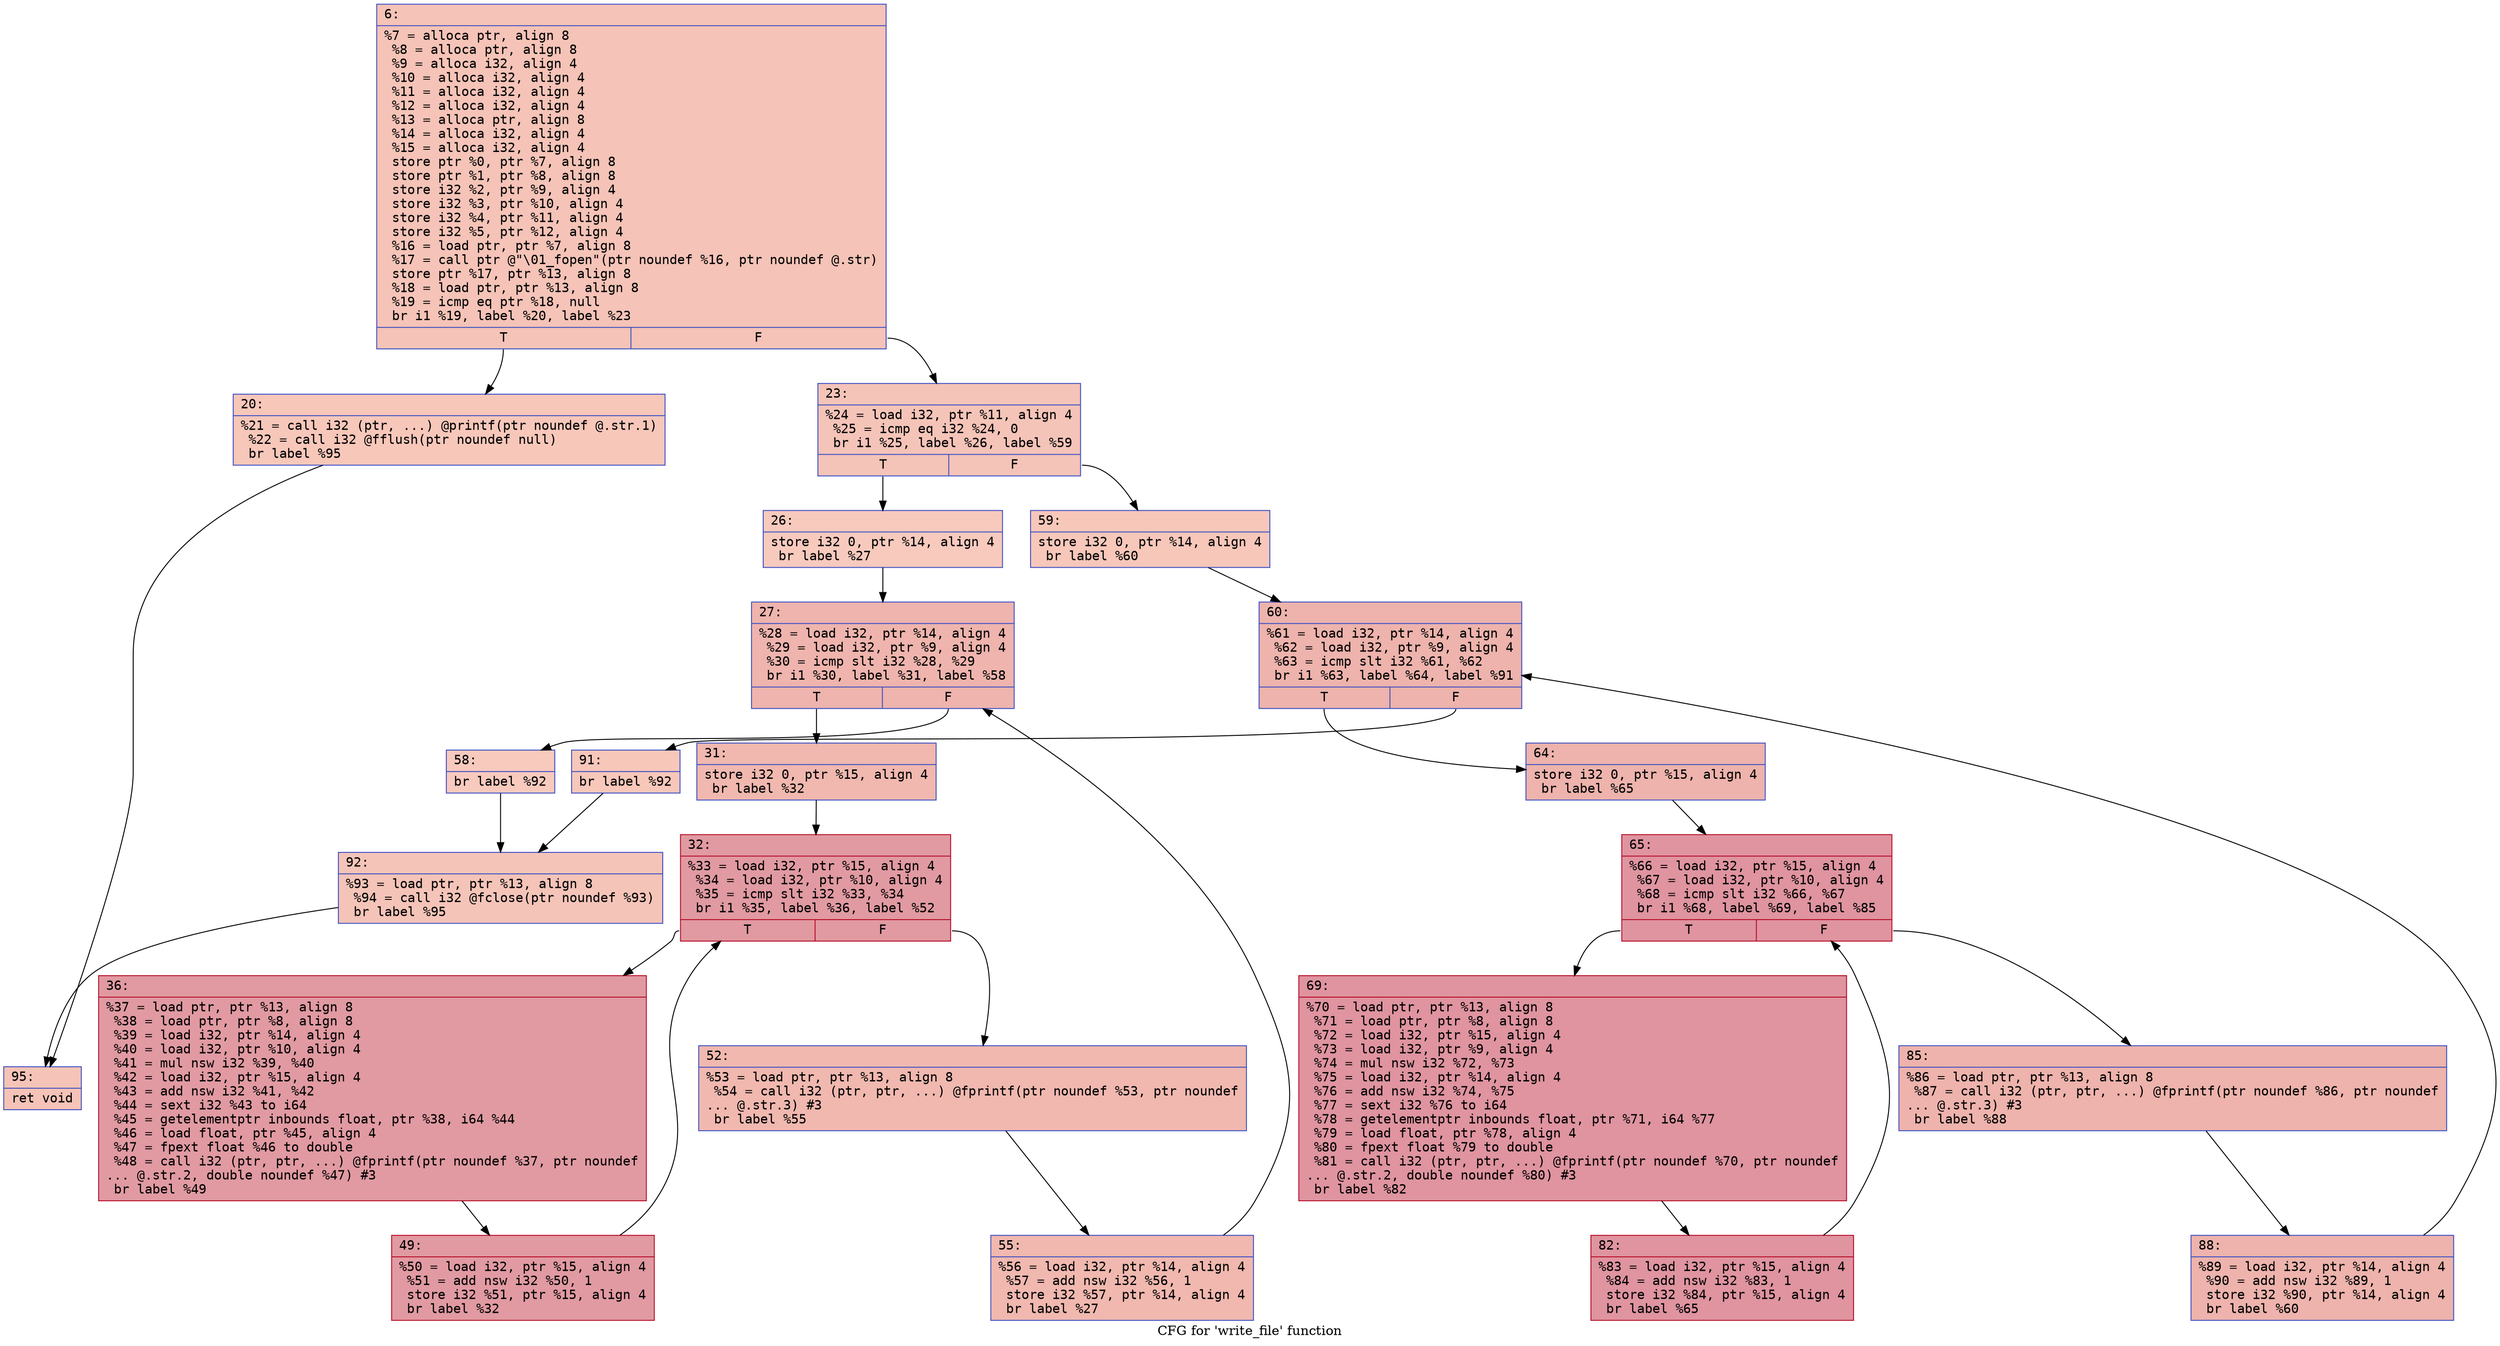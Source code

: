 digraph "CFG for 'write_file' function" {
	label="CFG for 'write_file' function";

	Node0x6000038e5f90 [shape=record,color="#3d50c3ff", style=filled, fillcolor="#e8765c70" fontname="Courier",label="{6:\l|  %7 = alloca ptr, align 8\l  %8 = alloca ptr, align 8\l  %9 = alloca i32, align 4\l  %10 = alloca i32, align 4\l  %11 = alloca i32, align 4\l  %12 = alloca i32, align 4\l  %13 = alloca ptr, align 8\l  %14 = alloca i32, align 4\l  %15 = alloca i32, align 4\l  store ptr %0, ptr %7, align 8\l  store ptr %1, ptr %8, align 8\l  store i32 %2, ptr %9, align 4\l  store i32 %3, ptr %10, align 4\l  store i32 %4, ptr %11, align 4\l  store i32 %5, ptr %12, align 4\l  %16 = load ptr, ptr %7, align 8\l  %17 = call ptr @\"\\01_fopen\"(ptr noundef %16, ptr noundef @.str)\l  store ptr %17, ptr %13, align 8\l  %18 = load ptr, ptr %13, align 8\l  %19 = icmp eq ptr %18, null\l  br i1 %19, label %20, label %23\l|{<s0>T|<s1>F}}"];
	Node0x6000038e5f90:s0 -> Node0x6000038e5fe0[tooltip="6 -> 20\nProbability 37.50%" ];
	Node0x6000038e5f90:s1 -> Node0x6000038e6030[tooltip="6 -> 23\nProbability 62.50%" ];
	Node0x6000038e5fe0 [shape=record,color="#3d50c3ff", style=filled, fillcolor="#ec7f6370" fontname="Courier",label="{20:\l|  %21 = call i32 (ptr, ...) @printf(ptr noundef @.str.1)\l  %22 = call i32 @fflush(ptr noundef null)\l  br label %95\l}"];
	Node0x6000038e5fe0 -> Node0x6000038e6670[tooltip="20 -> 95\nProbability 100.00%" ];
	Node0x6000038e6030 [shape=record,color="#3d50c3ff", style=filled, fillcolor="#e97a5f70" fontname="Courier",label="{23:\l|  %24 = load i32, ptr %11, align 4\l  %25 = icmp eq i32 %24, 0\l  br i1 %25, label %26, label %59\l|{<s0>T|<s1>F}}"];
	Node0x6000038e6030:s0 -> Node0x6000038e6080[tooltip="23 -> 26\nProbability 37.50%" ];
	Node0x6000038e6030:s1 -> Node0x6000038e6350[tooltip="23 -> 59\nProbability 62.50%" ];
	Node0x6000038e6080 [shape=record,color="#3d50c3ff", style=filled, fillcolor="#ef886b70" fontname="Courier",label="{26:\l|  store i32 0, ptr %14, align 4\l  br label %27\l}"];
	Node0x6000038e6080 -> Node0x6000038e60d0[tooltip="26 -> 27\nProbability 100.00%" ];
	Node0x6000038e60d0 [shape=record,color="#3d50c3ff", style=filled, fillcolor="#d8564670" fontname="Courier",label="{27:\l|  %28 = load i32, ptr %14, align 4\l  %29 = load i32, ptr %9, align 4\l  %30 = icmp slt i32 %28, %29\l  br i1 %30, label %31, label %58\l|{<s0>T|<s1>F}}"];
	Node0x6000038e60d0:s0 -> Node0x6000038e6120[tooltip="27 -> 31\nProbability 96.88%" ];
	Node0x6000038e60d0:s1 -> Node0x6000038e6300[tooltip="27 -> 58\nProbability 3.12%" ];
	Node0x6000038e6120 [shape=record,color="#3d50c3ff", style=filled, fillcolor="#dc5d4a70" fontname="Courier",label="{31:\l|  store i32 0, ptr %15, align 4\l  br label %32\l}"];
	Node0x6000038e6120 -> Node0x6000038e6170[tooltip="31 -> 32\nProbability 100.00%" ];
	Node0x6000038e6170 [shape=record,color="#b70d28ff", style=filled, fillcolor="#bb1b2c70" fontname="Courier",label="{32:\l|  %33 = load i32, ptr %15, align 4\l  %34 = load i32, ptr %10, align 4\l  %35 = icmp slt i32 %33, %34\l  br i1 %35, label %36, label %52\l|{<s0>T|<s1>F}}"];
	Node0x6000038e6170:s0 -> Node0x6000038e61c0[tooltip="32 -> 36\nProbability 96.88%" ];
	Node0x6000038e6170:s1 -> Node0x6000038e6260[tooltip="32 -> 52\nProbability 3.12%" ];
	Node0x6000038e61c0 [shape=record,color="#b70d28ff", style=filled, fillcolor="#bb1b2c70" fontname="Courier",label="{36:\l|  %37 = load ptr, ptr %13, align 8\l  %38 = load ptr, ptr %8, align 8\l  %39 = load i32, ptr %14, align 4\l  %40 = load i32, ptr %10, align 4\l  %41 = mul nsw i32 %39, %40\l  %42 = load i32, ptr %15, align 4\l  %43 = add nsw i32 %41, %42\l  %44 = sext i32 %43 to i64\l  %45 = getelementptr inbounds float, ptr %38, i64 %44\l  %46 = load float, ptr %45, align 4\l  %47 = fpext float %46 to double\l  %48 = call i32 (ptr, ptr, ...) @fprintf(ptr noundef %37, ptr noundef\l... @.str.2, double noundef %47) #3\l  br label %49\l}"];
	Node0x6000038e61c0 -> Node0x6000038e6210[tooltip="36 -> 49\nProbability 100.00%" ];
	Node0x6000038e6210 [shape=record,color="#b70d28ff", style=filled, fillcolor="#bb1b2c70" fontname="Courier",label="{49:\l|  %50 = load i32, ptr %15, align 4\l  %51 = add nsw i32 %50, 1\l  store i32 %51, ptr %15, align 4\l  br label %32\l}"];
	Node0x6000038e6210 -> Node0x6000038e6170[tooltip="49 -> 32\nProbability 100.00%" ];
	Node0x6000038e6260 [shape=record,color="#3d50c3ff", style=filled, fillcolor="#dc5d4a70" fontname="Courier",label="{52:\l|  %53 = load ptr, ptr %13, align 8\l  %54 = call i32 (ptr, ptr, ...) @fprintf(ptr noundef %53, ptr noundef\l... @.str.3) #3\l  br label %55\l}"];
	Node0x6000038e6260 -> Node0x6000038e62b0[tooltip="52 -> 55\nProbability 100.00%" ];
	Node0x6000038e62b0 [shape=record,color="#3d50c3ff", style=filled, fillcolor="#dc5d4a70" fontname="Courier",label="{55:\l|  %56 = load i32, ptr %14, align 4\l  %57 = add nsw i32 %56, 1\l  store i32 %57, ptr %14, align 4\l  br label %27\l}"];
	Node0x6000038e62b0 -> Node0x6000038e60d0[tooltip="55 -> 27\nProbability 100.00%" ];
	Node0x6000038e6300 [shape=record,color="#3d50c3ff", style=filled, fillcolor="#ef886b70" fontname="Courier",label="{58:\l|  br label %92\l}"];
	Node0x6000038e6300 -> Node0x6000038e6620[tooltip="58 -> 92\nProbability 100.00%" ];
	Node0x6000038e6350 [shape=record,color="#3d50c3ff", style=filled, fillcolor="#ec7f6370" fontname="Courier",label="{59:\l|  store i32 0, ptr %14, align 4\l  br label %60\l}"];
	Node0x6000038e6350 -> Node0x6000038e63a0[tooltip="59 -> 60\nProbability 100.00%" ];
	Node0x6000038e63a0 [shape=record,color="#3d50c3ff", style=filled, fillcolor="#d6524470" fontname="Courier",label="{60:\l|  %61 = load i32, ptr %14, align 4\l  %62 = load i32, ptr %9, align 4\l  %63 = icmp slt i32 %61, %62\l  br i1 %63, label %64, label %91\l|{<s0>T|<s1>F}}"];
	Node0x6000038e63a0:s0 -> Node0x6000038e63f0[tooltip="60 -> 64\nProbability 96.88%" ];
	Node0x6000038e63a0:s1 -> Node0x6000038e65d0[tooltip="60 -> 91\nProbability 3.12%" ];
	Node0x6000038e63f0 [shape=record,color="#3d50c3ff", style=filled, fillcolor="#d6524470" fontname="Courier",label="{64:\l|  store i32 0, ptr %15, align 4\l  br label %65\l}"];
	Node0x6000038e63f0 -> Node0x6000038e6440[tooltip="64 -> 65\nProbability 100.00%" ];
	Node0x6000038e6440 [shape=record,color="#b70d28ff", style=filled, fillcolor="#b70d2870" fontname="Courier",label="{65:\l|  %66 = load i32, ptr %15, align 4\l  %67 = load i32, ptr %10, align 4\l  %68 = icmp slt i32 %66, %67\l  br i1 %68, label %69, label %85\l|{<s0>T|<s1>F}}"];
	Node0x6000038e6440:s0 -> Node0x6000038e6490[tooltip="65 -> 69\nProbability 96.88%" ];
	Node0x6000038e6440:s1 -> Node0x6000038e6530[tooltip="65 -> 85\nProbability 3.12%" ];
	Node0x6000038e6490 [shape=record,color="#b70d28ff", style=filled, fillcolor="#b70d2870" fontname="Courier",label="{69:\l|  %70 = load ptr, ptr %13, align 8\l  %71 = load ptr, ptr %8, align 8\l  %72 = load i32, ptr %15, align 4\l  %73 = load i32, ptr %9, align 4\l  %74 = mul nsw i32 %72, %73\l  %75 = load i32, ptr %14, align 4\l  %76 = add nsw i32 %74, %75\l  %77 = sext i32 %76 to i64\l  %78 = getelementptr inbounds float, ptr %71, i64 %77\l  %79 = load float, ptr %78, align 4\l  %80 = fpext float %79 to double\l  %81 = call i32 (ptr, ptr, ...) @fprintf(ptr noundef %70, ptr noundef\l... @.str.2, double noundef %80) #3\l  br label %82\l}"];
	Node0x6000038e6490 -> Node0x6000038e64e0[tooltip="69 -> 82\nProbability 100.00%" ];
	Node0x6000038e64e0 [shape=record,color="#b70d28ff", style=filled, fillcolor="#b70d2870" fontname="Courier",label="{82:\l|  %83 = load i32, ptr %15, align 4\l  %84 = add nsw i32 %83, 1\l  store i32 %84, ptr %15, align 4\l  br label %65\l}"];
	Node0x6000038e64e0 -> Node0x6000038e6440[tooltip="82 -> 65\nProbability 100.00%" ];
	Node0x6000038e6530 [shape=record,color="#3d50c3ff", style=filled, fillcolor="#d6524470" fontname="Courier",label="{85:\l|  %86 = load ptr, ptr %13, align 8\l  %87 = call i32 (ptr, ptr, ...) @fprintf(ptr noundef %86, ptr noundef\l... @.str.3) #3\l  br label %88\l}"];
	Node0x6000038e6530 -> Node0x6000038e6580[tooltip="85 -> 88\nProbability 100.00%" ];
	Node0x6000038e6580 [shape=record,color="#3d50c3ff", style=filled, fillcolor="#d6524470" fontname="Courier",label="{88:\l|  %89 = load i32, ptr %14, align 4\l  %90 = add nsw i32 %89, 1\l  store i32 %90, ptr %14, align 4\l  br label %60\l}"];
	Node0x6000038e6580 -> Node0x6000038e63a0[tooltip="88 -> 60\nProbability 100.00%" ];
	Node0x6000038e65d0 [shape=record,color="#3d50c3ff", style=filled, fillcolor="#ec7f6370" fontname="Courier",label="{91:\l|  br label %92\l}"];
	Node0x6000038e65d0 -> Node0x6000038e6620[tooltip="91 -> 92\nProbability 100.00%" ];
	Node0x6000038e6620 [shape=record,color="#3d50c3ff", style=filled, fillcolor="#e97a5f70" fontname="Courier",label="{92:\l|  %93 = load ptr, ptr %13, align 8\l  %94 = call i32 @fclose(ptr noundef %93)\l  br label %95\l}"];
	Node0x6000038e6620 -> Node0x6000038e6670[tooltip="92 -> 95\nProbability 100.00%" ];
	Node0x6000038e6670 [shape=record,color="#3d50c3ff", style=filled, fillcolor="#e8765c70" fontname="Courier",label="{95:\l|  ret void\l}"];
}
